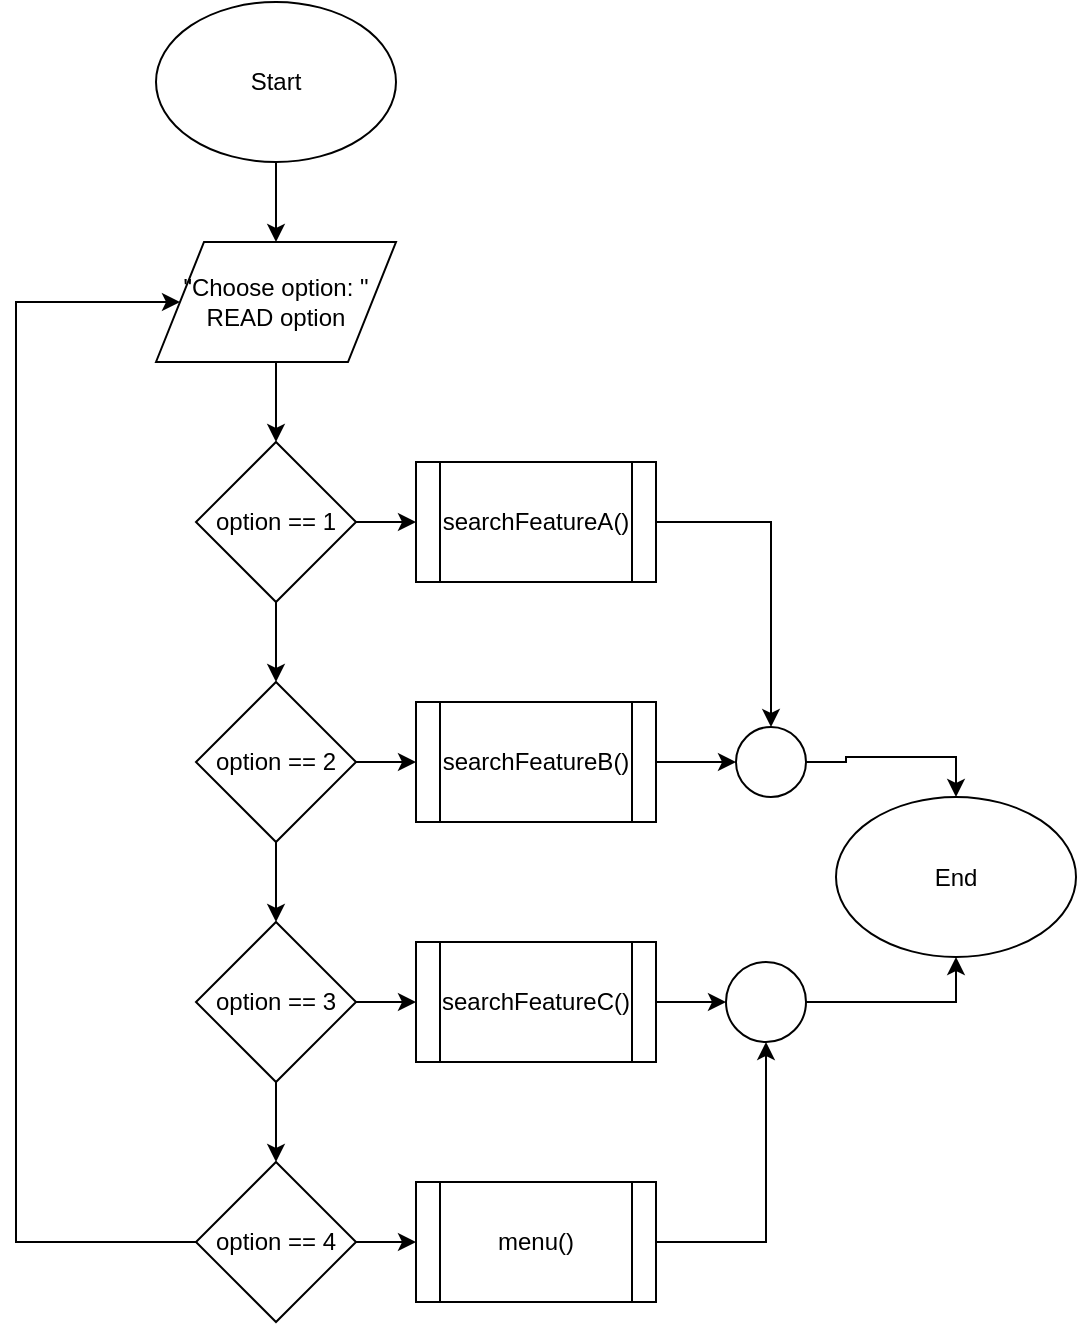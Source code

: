 <mxfile version="13.0.3" type="device"><diagram id="C5RBs43oDa-KdzZeNtuy" name="Page-1"><mxGraphModel dx="852" dy="494" grid="1" gridSize="10" guides="1" tooltips="1" connect="1" arrows="1" fold="1" page="1" pageScale="1" pageWidth="827" pageHeight="1169" math="0" shadow="0"><root><mxCell id="WIyWlLk6GJQsqaUBKTNV-0"/><mxCell id="WIyWlLk6GJQsqaUBKTNV-1" parent="WIyWlLk6GJQsqaUBKTNV-0"/><mxCell id="72IBL5HmMvkyMEmHt6jo-2" value="" style="edgeStyle=orthogonalEdgeStyle;rounded=0;orthogonalLoop=1;jettySize=auto;html=1;" edge="1" parent="WIyWlLk6GJQsqaUBKTNV-1" source="72IBL5HmMvkyMEmHt6jo-0" target="72IBL5HmMvkyMEmHt6jo-1"><mxGeometry relative="1" as="geometry"/></mxCell><mxCell id="72IBL5HmMvkyMEmHt6jo-0" value="Start" style="ellipse;whiteSpace=wrap;html=1;" vertex="1" parent="WIyWlLk6GJQsqaUBKTNV-1"><mxGeometry x="350" y="220" width="120" height="80" as="geometry"/></mxCell><mxCell id="72IBL5HmMvkyMEmHt6jo-5" value="" style="edgeStyle=orthogonalEdgeStyle;rounded=0;orthogonalLoop=1;jettySize=auto;html=1;" edge="1" parent="WIyWlLk6GJQsqaUBKTNV-1" source="72IBL5HmMvkyMEmHt6jo-1" target="72IBL5HmMvkyMEmHt6jo-4"><mxGeometry relative="1" as="geometry"/></mxCell><mxCell id="72IBL5HmMvkyMEmHt6jo-1" value="&quot;Choose option: &quot;&lt;br&gt;READ option" style="shape=parallelogram;perimeter=parallelogramPerimeter;whiteSpace=wrap;html=1;" vertex="1" parent="WIyWlLk6GJQsqaUBKTNV-1"><mxGeometry x="350" y="340" width="120" height="60" as="geometry"/></mxCell><mxCell id="72IBL5HmMvkyMEmHt6jo-9" value="" style="edgeStyle=orthogonalEdgeStyle;rounded=0;orthogonalLoop=1;jettySize=auto;html=1;" edge="1" parent="WIyWlLk6GJQsqaUBKTNV-1" source="72IBL5HmMvkyMEmHt6jo-4" target="72IBL5HmMvkyMEmHt6jo-6"><mxGeometry relative="1" as="geometry"/></mxCell><mxCell id="72IBL5HmMvkyMEmHt6jo-20" value="" style="edgeStyle=orthogonalEdgeStyle;rounded=0;orthogonalLoop=1;jettySize=auto;html=1;" edge="1" parent="WIyWlLk6GJQsqaUBKTNV-1" source="72IBL5HmMvkyMEmHt6jo-4" target="72IBL5HmMvkyMEmHt6jo-13"><mxGeometry relative="1" as="geometry"/></mxCell><mxCell id="72IBL5HmMvkyMEmHt6jo-4" value="option == 1" style="rhombus;whiteSpace=wrap;html=1;" vertex="1" parent="WIyWlLk6GJQsqaUBKTNV-1"><mxGeometry x="370" y="440" width="80" height="80" as="geometry"/></mxCell><mxCell id="72IBL5HmMvkyMEmHt6jo-10" value="" style="edgeStyle=orthogonalEdgeStyle;rounded=0;orthogonalLoop=1;jettySize=auto;html=1;" edge="1" parent="WIyWlLk6GJQsqaUBKTNV-1" source="72IBL5HmMvkyMEmHt6jo-6" target="72IBL5HmMvkyMEmHt6jo-7"><mxGeometry relative="1" as="geometry"/></mxCell><mxCell id="72IBL5HmMvkyMEmHt6jo-19" value="" style="edgeStyle=orthogonalEdgeStyle;rounded=0;orthogonalLoop=1;jettySize=auto;html=1;" edge="1" parent="WIyWlLk6GJQsqaUBKTNV-1" source="72IBL5HmMvkyMEmHt6jo-6" target="72IBL5HmMvkyMEmHt6jo-14"><mxGeometry relative="1" as="geometry"/></mxCell><mxCell id="72IBL5HmMvkyMEmHt6jo-6" value="option == 2" style="rhombus;whiteSpace=wrap;html=1;" vertex="1" parent="WIyWlLk6GJQsqaUBKTNV-1"><mxGeometry x="370" y="560" width="80" height="80" as="geometry"/></mxCell><mxCell id="72IBL5HmMvkyMEmHt6jo-11" value="" style="edgeStyle=orthogonalEdgeStyle;rounded=0;orthogonalLoop=1;jettySize=auto;html=1;" edge="1" parent="WIyWlLk6GJQsqaUBKTNV-1" source="72IBL5HmMvkyMEmHt6jo-7" target="72IBL5HmMvkyMEmHt6jo-8"><mxGeometry relative="1" as="geometry"/></mxCell><mxCell id="72IBL5HmMvkyMEmHt6jo-18" value="" style="edgeStyle=orthogonalEdgeStyle;rounded=0;orthogonalLoop=1;jettySize=auto;html=1;" edge="1" parent="WIyWlLk6GJQsqaUBKTNV-1" source="72IBL5HmMvkyMEmHt6jo-7" target="72IBL5HmMvkyMEmHt6jo-15"><mxGeometry relative="1" as="geometry"/></mxCell><mxCell id="72IBL5HmMvkyMEmHt6jo-7" value="option == 3" style="rhombus;whiteSpace=wrap;html=1;" vertex="1" parent="WIyWlLk6GJQsqaUBKTNV-1"><mxGeometry x="370" y="680" width="80" height="80" as="geometry"/></mxCell><mxCell id="72IBL5HmMvkyMEmHt6jo-12" style="edgeStyle=orthogonalEdgeStyle;rounded=0;orthogonalLoop=1;jettySize=auto;html=1;entryX=0;entryY=0.5;entryDx=0;entryDy=0;" edge="1" parent="WIyWlLk6GJQsqaUBKTNV-1" source="72IBL5HmMvkyMEmHt6jo-8" target="72IBL5HmMvkyMEmHt6jo-1"><mxGeometry relative="1" as="geometry"><mxPoint x="280" y="530" as="targetPoint"/><Array as="points"><mxPoint x="280" y="840"/><mxPoint x="280" y="370"/></Array></mxGeometry></mxCell><mxCell id="72IBL5HmMvkyMEmHt6jo-17" value="" style="edgeStyle=orthogonalEdgeStyle;rounded=0;orthogonalLoop=1;jettySize=auto;html=1;" edge="1" parent="WIyWlLk6GJQsqaUBKTNV-1" source="72IBL5HmMvkyMEmHt6jo-8" target="72IBL5HmMvkyMEmHt6jo-16"><mxGeometry relative="1" as="geometry"/></mxCell><mxCell id="72IBL5HmMvkyMEmHt6jo-8" value="option == 4" style="rhombus;whiteSpace=wrap;html=1;" vertex="1" parent="WIyWlLk6GJQsqaUBKTNV-1"><mxGeometry x="370" y="800" width="80" height="80" as="geometry"/></mxCell><mxCell id="72IBL5HmMvkyMEmHt6jo-22" style="edgeStyle=orthogonalEdgeStyle;rounded=0;orthogonalLoop=1;jettySize=auto;html=1;entryX=0.5;entryY=0;entryDx=0;entryDy=0;" edge="1" parent="WIyWlLk6GJQsqaUBKTNV-1" source="72IBL5HmMvkyMEmHt6jo-13" target="72IBL5HmMvkyMEmHt6jo-21"><mxGeometry relative="1" as="geometry"/></mxCell><mxCell id="72IBL5HmMvkyMEmHt6jo-13" value="searchFeatureA()" style="shape=process;whiteSpace=wrap;html=1;backgroundOutline=1;" vertex="1" parent="WIyWlLk6GJQsqaUBKTNV-1"><mxGeometry x="480" y="450" width="120" height="60" as="geometry"/></mxCell><mxCell id="72IBL5HmMvkyMEmHt6jo-23" style="edgeStyle=orthogonalEdgeStyle;rounded=0;orthogonalLoop=1;jettySize=auto;html=1;entryX=0;entryY=0.5;entryDx=0;entryDy=0;" edge="1" parent="WIyWlLk6GJQsqaUBKTNV-1" source="72IBL5HmMvkyMEmHt6jo-14" target="72IBL5HmMvkyMEmHt6jo-21"><mxGeometry relative="1" as="geometry"/></mxCell><mxCell id="72IBL5HmMvkyMEmHt6jo-14" value="searchFeatureB()" style="shape=process;whiteSpace=wrap;html=1;backgroundOutline=1;" vertex="1" parent="WIyWlLk6GJQsqaUBKTNV-1"><mxGeometry x="480" y="570" width="120" height="60" as="geometry"/></mxCell><mxCell id="72IBL5HmMvkyMEmHt6jo-29" style="edgeStyle=orthogonalEdgeStyle;rounded=0;orthogonalLoop=1;jettySize=auto;html=1;entryX=0;entryY=0.5;entryDx=0;entryDy=0;" edge="1" parent="WIyWlLk6GJQsqaUBKTNV-1" source="72IBL5HmMvkyMEmHt6jo-15" target="72IBL5HmMvkyMEmHt6jo-24"><mxGeometry relative="1" as="geometry"/></mxCell><mxCell id="72IBL5HmMvkyMEmHt6jo-15" value="searchFeatureC()" style="shape=process;whiteSpace=wrap;html=1;backgroundOutline=1;" vertex="1" parent="WIyWlLk6GJQsqaUBKTNV-1"><mxGeometry x="480" y="690" width="120" height="60" as="geometry"/></mxCell><mxCell id="72IBL5HmMvkyMEmHt6jo-25" style="edgeStyle=orthogonalEdgeStyle;rounded=0;orthogonalLoop=1;jettySize=auto;html=1;entryX=0.5;entryY=1;entryDx=0;entryDy=0;" edge="1" parent="WIyWlLk6GJQsqaUBKTNV-1" source="72IBL5HmMvkyMEmHt6jo-16" target="72IBL5HmMvkyMEmHt6jo-24"><mxGeometry relative="1" as="geometry"/></mxCell><mxCell id="72IBL5HmMvkyMEmHt6jo-16" value="menu()" style="shape=process;whiteSpace=wrap;html=1;backgroundOutline=1;" vertex="1" parent="WIyWlLk6GJQsqaUBKTNV-1"><mxGeometry x="480" y="810" width="120" height="60" as="geometry"/></mxCell><mxCell id="72IBL5HmMvkyMEmHt6jo-32" style="edgeStyle=orthogonalEdgeStyle;rounded=0;orthogonalLoop=1;jettySize=auto;html=1;entryX=0.5;entryY=0;entryDx=0;entryDy=0;" edge="1" parent="WIyWlLk6GJQsqaUBKTNV-1" source="72IBL5HmMvkyMEmHt6jo-21" target="72IBL5HmMvkyMEmHt6jo-30"><mxGeometry relative="1" as="geometry"/></mxCell><mxCell id="72IBL5HmMvkyMEmHt6jo-21" value="" style="ellipse;whiteSpace=wrap;html=1;aspect=fixed;" vertex="1" parent="WIyWlLk6GJQsqaUBKTNV-1"><mxGeometry x="640" y="582.5" width="35" height="35" as="geometry"/></mxCell><mxCell id="72IBL5HmMvkyMEmHt6jo-31" style="edgeStyle=orthogonalEdgeStyle;rounded=0;orthogonalLoop=1;jettySize=auto;html=1;entryX=0.5;entryY=1;entryDx=0;entryDy=0;" edge="1" parent="WIyWlLk6GJQsqaUBKTNV-1" source="72IBL5HmMvkyMEmHt6jo-24" target="72IBL5HmMvkyMEmHt6jo-30"><mxGeometry relative="1" as="geometry"/></mxCell><mxCell id="72IBL5HmMvkyMEmHt6jo-24" value="" style="ellipse;whiteSpace=wrap;html=1;aspect=fixed;" vertex="1" parent="WIyWlLk6GJQsqaUBKTNV-1"><mxGeometry x="635" y="700" width="40" height="40" as="geometry"/></mxCell><mxCell id="72IBL5HmMvkyMEmHt6jo-30" value="End" style="ellipse;whiteSpace=wrap;html=1;" vertex="1" parent="WIyWlLk6GJQsqaUBKTNV-1"><mxGeometry x="690" y="617.5" width="120" height="80" as="geometry"/></mxCell></root></mxGraphModel></diagram></mxfile>